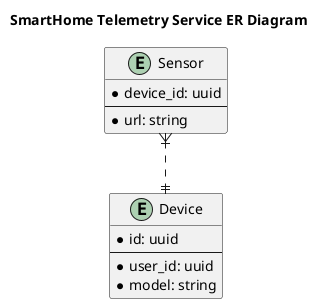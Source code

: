 @startuml
title SmartHome Telemetry Service ER Diagram

top to bottom direction

entity Device {
    * id: uuid
    --
    * user_id: uuid
    * model: string
}

entity Sensor {
    * device_id: uuid
    --
    * url: string
}

Sensor }|..|| Device
@enduml
